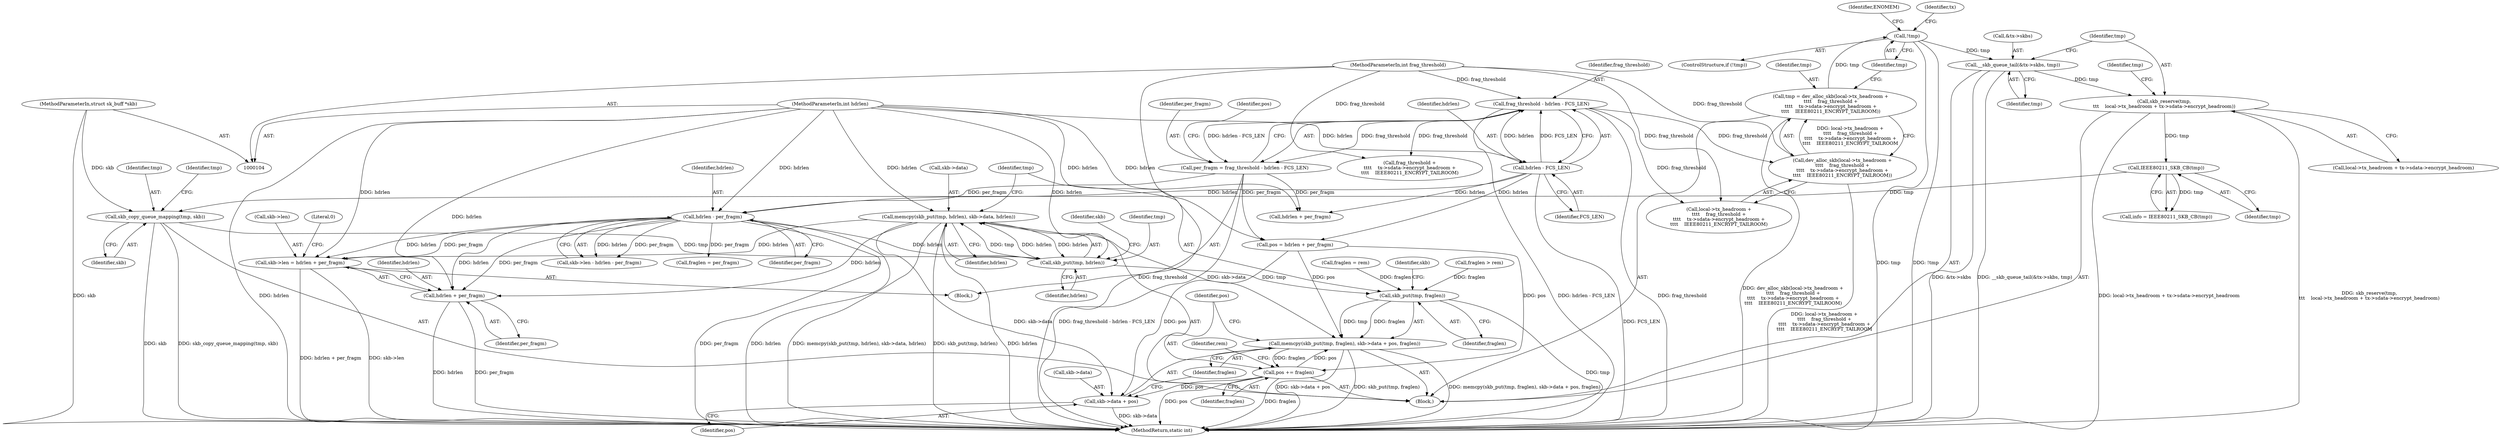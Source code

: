 digraph "1_linux_338f977f4eb441e69bb9a46eaa0ac715c931a67f@API" {
"1000253" [label="(Call,memcpy(skb_put(tmp, hdrlen), skb->data, hdrlen))"];
"1000254" [label="(Call,skb_put(tmp, hdrlen))"];
"1000236" [label="(Call,skb_copy_queue_mapping(tmp, skb))"];
"1000219" [label="(Call,IEEE80211_SKB_CB(tmp))"];
"1000195" [label="(Call,skb_reserve(tmp,\n\t\t\t    local->tx_headroom + tx->sdata->encrypt_headroom))"];
"1000189" [label="(Call,__skb_queue_tail(&tx->skbs, tmp))"];
"1000184" [label="(Call,!tmp)"];
"1000167" [label="(Call,tmp = dev_alloc_skb(local->tx_headroom +\n\t\t\t\t    frag_threshold +\n\t\t\t\t    tx->sdata->encrypt_headroom +\n\t\t\t\t    IEEE80211_ENCRYPT_TAILROOM))"];
"1000169" [label="(Call,dev_alloc_skb(local->tx_headroom +\n\t\t\t\t    frag_threshold +\n\t\t\t\t    tx->sdata->encrypt_headroom +\n\t\t\t\t    IEEE80211_ENCRYPT_TAILROOM))"];
"1000121" [label="(Call,frag_threshold - hdrlen - FCS_LEN)"];
"1000108" [label="(MethodParameterIn,int frag_threshold)"];
"1000123" [label="(Call,hdrlen - FCS_LEN)"];
"1000107" [label="(MethodParameterIn,int hdrlen)"];
"1000106" [label="(MethodParameterIn,struct sk_buff *skb)"];
"1000253" [label="(Call,memcpy(skb_put(tmp, hdrlen), skb->data, hdrlen))"];
"1000139" [label="(Call,hdrlen - per_fragm)"];
"1000119" [label="(Call,per_fragm = frag_threshold - hdrlen - FCS_LEN)"];
"1000261" [label="(Call,memcpy(skb_put(tmp, fraglen), skb->data + pos, fraglen))"];
"1000271" [label="(Call,pos += fraglen)"];
"1000265" [label="(Call,skb->data + pos)"];
"1000274" [label="(Call,skb->len = hdrlen + per_fragm)"];
"1000278" [label="(Call,hdrlen + per_fragm)"];
"1000262" [label="(Call,skb_put(tmp, fraglen))"];
"1000278" [label="(Call,hdrlen + per_fragm)"];
"1000139" [label="(Call,hdrlen - per_fragm)"];
"1000197" [label="(Call,local->tx_headroom + tx->sdata->encrypt_headroom)"];
"1000279" [label="(Identifier,hdrlen)"];
"1000188" [label="(Identifier,ENOMEM)"];
"1000196" [label="(Identifier,tmp)"];
"1000128" [label="(Identifier,pos)"];
"1000220" [label="(Identifier,tmp)"];
"1000258" [label="(Identifier,skb)"];
"1000122" [label="(Identifier,frag_threshold)"];
"1000267" [label="(Identifier,skb)"];
"1000151" [label="(Identifier,rem)"];
"1000257" [label="(Call,skb->data)"];
"1000273" [label="(Identifier,fraglen)"];
"1000256" [label="(Identifier,hdrlen)"];
"1000194" [label="(Identifier,tmp)"];
"1000167" [label="(Call,tmp = dev_alloc_skb(local->tx_headroom +\n\t\t\t\t    frag_threshold +\n\t\t\t\t    tx->sdata->encrypt_headroom +\n\t\t\t\t    IEEE80211_ENCRYPT_TAILROOM))"];
"1000270" [label="(Identifier,fraglen)"];
"1000141" [label="(Identifier,per_fragm)"];
"1000109" [label="(Block,)"];
"1000140" [label="(Identifier,hdrlen)"];
"1000189" [label="(Call,__skb_queue_tail(&tx->skbs, tmp))"];
"1000120" [label="(Identifier,per_fragm)"];
"1000190" [label="(Call,&tx->skbs)"];
"1000219" [label="(Call,IEEE80211_SKB_CB(tmp))"];
"1000184" [label="(Call,!tmp)"];
"1000161" [label="(Call,fraglen = rem)"];
"1000119" [label="(Call,per_fragm = frag_threshold - hdrlen - FCS_LEN)"];
"1000271" [label="(Call,pos += fraglen)"];
"1000108" [label="(MethodParameterIn,int frag_threshold)"];
"1000169" [label="(Call,dev_alloc_skb(local->tx_headroom +\n\t\t\t\t    frag_threshold +\n\t\t\t\t    tx->sdata->encrypt_headroom +\n\t\t\t\t    IEEE80211_ENCRYPT_TAILROOM))"];
"1000135" [label="(Call,skb->len - hdrlen - per_fragm)"];
"1000264" [label="(Identifier,fraglen)"];
"1000183" [label="(ControlStructure,if (!tmp))"];
"1000237" [label="(Identifier,tmp)"];
"1000217" [label="(Call,info = IEEE80211_SKB_CB(tmp))"];
"1000124" [label="(Identifier,hdrlen)"];
"1000129" [label="(Call,hdrlen + per_fragm)"];
"1000266" [label="(Call,skb->data)"];
"1000107" [label="(MethodParameterIn,int hdrlen)"];
"1000125" [label="(Identifier,FCS_LEN)"];
"1000127" [label="(Call,pos = hdrlen + per_fragm)"];
"1000265" [label="(Call,skb->data + pos)"];
"1000255" [label="(Identifier,tmp)"];
"1000168" [label="(Identifier,tmp)"];
"1000106" [label="(MethodParameterIn,struct sk_buff *skb)"];
"1000275" [label="(Call,skb->len)"];
"1000282" [label="(Literal,0)"];
"1000241" [label="(Identifier,tmp)"];
"1000269" [label="(Identifier,pos)"];
"1000253" [label="(Call,memcpy(skb_put(tmp, hdrlen), skb->data, hdrlen))"];
"1000195" [label="(Call,skb_reserve(tmp,\n\t\t\t    local->tx_headroom + tx->sdata->encrypt_headroom))"];
"1000238" [label="(Identifier,skb)"];
"1000154" [label="(Call,fraglen = per_fragm)"];
"1000272" [label="(Identifier,pos)"];
"1000263" [label="(Identifier,tmp)"];
"1000283" [label="(MethodReturn,static int)"];
"1000274" [label="(Call,skb->len = hdrlen + per_fragm)"];
"1000192" [label="(Identifier,tx)"];
"1000152" [label="(Block,)"];
"1000260" [label="(Identifier,hdrlen)"];
"1000261" [label="(Call,memcpy(skb_put(tmp, fraglen), skb->data + pos, fraglen))"];
"1000170" [label="(Call,local->tx_headroom +\n\t\t\t\t    frag_threshold +\n\t\t\t\t    tx->sdata->encrypt_headroom +\n\t\t\t\t    IEEE80211_ENCRYPT_TAILROOM)"];
"1000174" [label="(Call,frag_threshold +\n\t\t\t\t    tx->sdata->encrypt_headroom +\n\t\t\t\t    IEEE80211_ENCRYPT_TAILROOM)"];
"1000280" [label="(Identifier,per_fragm)"];
"1000158" [label="(Call,fraglen > rem)"];
"1000208" [label="(Identifier,tmp)"];
"1000262" [label="(Call,skb_put(tmp, fraglen))"];
"1000185" [label="(Identifier,tmp)"];
"1000236" [label="(Call,skb_copy_queue_mapping(tmp, skb))"];
"1000121" [label="(Call,frag_threshold - hdrlen - FCS_LEN)"];
"1000123" [label="(Call,hdrlen - FCS_LEN)"];
"1000254" [label="(Call,skb_put(tmp, hdrlen))"];
"1000253" -> "1000152"  [label="AST: "];
"1000253" -> "1000260"  [label="CFG: "];
"1000254" -> "1000253"  [label="AST: "];
"1000257" -> "1000253"  [label="AST: "];
"1000260" -> "1000253"  [label="AST: "];
"1000263" -> "1000253"  [label="CFG: "];
"1000253" -> "1000283"  [label="DDG: hdrlen"];
"1000253" -> "1000283"  [label="DDG: memcpy(skb_put(tmp, hdrlen), skb->data, hdrlen)"];
"1000253" -> "1000283"  [label="DDG: skb_put(tmp, hdrlen)"];
"1000254" -> "1000253"  [label="DDG: tmp"];
"1000254" -> "1000253"  [label="DDG: hdrlen"];
"1000253" -> "1000254"  [label="DDG: hdrlen"];
"1000107" -> "1000253"  [label="DDG: hdrlen"];
"1000253" -> "1000261"  [label="DDG: skb->data"];
"1000253" -> "1000265"  [label="DDG: skb->data"];
"1000253" -> "1000274"  [label="DDG: hdrlen"];
"1000253" -> "1000278"  [label="DDG: hdrlen"];
"1000254" -> "1000256"  [label="CFG: "];
"1000255" -> "1000254"  [label="AST: "];
"1000256" -> "1000254"  [label="AST: "];
"1000258" -> "1000254"  [label="CFG: "];
"1000236" -> "1000254"  [label="DDG: tmp"];
"1000139" -> "1000254"  [label="DDG: hdrlen"];
"1000107" -> "1000254"  [label="DDG: hdrlen"];
"1000254" -> "1000262"  [label="DDG: tmp"];
"1000236" -> "1000152"  [label="AST: "];
"1000236" -> "1000238"  [label="CFG: "];
"1000237" -> "1000236"  [label="AST: "];
"1000238" -> "1000236"  [label="AST: "];
"1000241" -> "1000236"  [label="CFG: "];
"1000236" -> "1000283"  [label="DDG: skb_copy_queue_mapping(tmp, skb)"];
"1000236" -> "1000283"  [label="DDG: skb"];
"1000219" -> "1000236"  [label="DDG: tmp"];
"1000106" -> "1000236"  [label="DDG: skb"];
"1000219" -> "1000217"  [label="AST: "];
"1000219" -> "1000220"  [label="CFG: "];
"1000220" -> "1000219"  [label="AST: "];
"1000217" -> "1000219"  [label="CFG: "];
"1000219" -> "1000217"  [label="DDG: tmp"];
"1000195" -> "1000219"  [label="DDG: tmp"];
"1000195" -> "1000152"  [label="AST: "];
"1000195" -> "1000197"  [label="CFG: "];
"1000196" -> "1000195"  [label="AST: "];
"1000197" -> "1000195"  [label="AST: "];
"1000208" -> "1000195"  [label="CFG: "];
"1000195" -> "1000283"  [label="DDG: skb_reserve(tmp,\n\t\t\t    local->tx_headroom + tx->sdata->encrypt_headroom)"];
"1000195" -> "1000283"  [label="DDG: local->tx_headroom + tx->sdata->encrypt_headroom"];
"1000189" -> "1000195"  [label="DDG: tmp"];
"1000189" -> "1000152"  [label="AST: "];
"1000189" -> "1000194"  [label="CFG: "];
"1000190" -> "1000189"  [label="AST: "];
"1000194" -> "1000189"  [label="AST: "];
"1000196" -> "1000189"  [label="CFG: "];
"1000189" -> "1000283"  [label="DDG: &tx->skbs"];
"1000189" -> "1000283"  [label="DDG: __skb_queue_tail(&tx->skbs, tmp)"];
"1000184" -> "1000189"  [label="DDG: tmp"];
"1000184" -> "1000183"  [label="AST: "];
"1000184" -> "1000185"  [label="CFG: "];
"1000185" -> "1000184"  [label="AST: "];
"1000188" -> "1000184"  [label="CFG: "];
"1000192" -> "1000184"  [label="CFG: "];
"1000184" -> "1000283"  [label="DDG: tmp"];
"1000184" -> "1000283"  [label="DDG: !tmp"];
"1000167" -> "1000184"  [label="DDG: tmp"];
"1000167" -> "1000152"  [label="AST: "];
"1000167" -> "1000169"  [label="CFG: "];
"1000168" -> "1000167"  [label="AST: "];
"1000169" -> "1000167"  [label="AST: "];
"1000185" -> "1000167"  [label="CFG: "];
"1000167" -> "1000283"  [label="DDG: dev_alloc_skb(local->tx_headroom +\n\t\t\t\t    frag_threshold +\n\t\t\t\t    tx->sdata->encrypt_headroom +\n\t\t\t\t    IEEE80211_ENCRYPT_TAILROOM)"];
"1000169" -> "1000167"  [label="DDG: local->tx_headroom +\n\t\t\t\t    frag_threshold +\n\t\t\t\t    tx->sdata->encrypt_headroom +\n\t\t\t\t    IEEE80211_ENCRYPT_TAILROOM"];
"1000169" -> "1000170"  [label="CFG: "];
"1000170" -> "1000169"  [label="AST: "];
"1000169" -> "1000283"  [label="DDG: local->tx_headroom +\n\t\t\t\t    frag_threshold +\n\t\t\t\t    tx->sdata->encrypt_headroom +\n\t\t\t\t    IEEE80211_ENCRYPT_TAILROOM"];
"1000121" -> "1000169"  [label="DDG: frag_threshold"];
"1000108" -> "1000169"  [label="DDG: frag_threshold"];
"1000121" -> "1000119"  [label="AST: "];
"1000121" -> "1000123"  [label="CFG: "];
"1000122" -> "1000121"  [label="AST: "];
"1000123" -> "1000121"  [label="AST: "];
"1000119" -> "1000121"  [label="CFG: "];
"1000121" -> "1000283"  [label="DDG: hdrlen - FCS_LEN"];
"1000121" -> "1000283"  [label="DDG: frag_threshold"];
"1000121" -> "1000119"  [label="DDG: frag_threshold"];
"1000121" -> "1000119"  [label="DDG: hdrlen - FCS_LEN"];
"1000108" -> "1000121"  [label="DDG: frag_threshold"];
"1000123" -> "1000121"  [label="DDG: hdrlen"];
"1000123" -> "1000121"  [label="DDG: FCS_LEN"];
"1000121" -> "1000170"  [label="DDG: frag_threshold"];
"1000121" -> "1000174"  [label="DDG: frag_threshold"];
"1000108" -> "1000104"  [label="AST: "];
"1000108" -> "1000283"  [label="DDG: frag_threshold"];
"1000108" -> "1000170"  [label="DDG: frag_threshold"];
"1000108" -> "1000174"  [label="DDG: frag_threshold"];
"1000123" -> "1000125"  [label="CFG: "];
"1000124" -> "1000123"  [label="AST: "];
"1000125" -> "1000123"  [label="AST: "];
"1000123" -> "1000283"  [label="DDG: FCS_LEN"];
"1000107" -> "1000123"  [label="DDG: hdrlen"];
"1000123" -> "1000127"  [label="DDG: hdrlen"];
"1000123" -> "1000129"  [label="DDG: hdrlen"];
"1000123" -> "1000139"  [label="DDG: hdrlen"];
"1000107" -> "1000104"  [label="AST: "];
"1000107" -> "1000283"  [label="DDG: hdrlen"];
"1000107" -> "1000127"  [label="DDG: hdrlen"];
"1000107" -> "1000129"  [label="DDG: hdrlen"];
"1000107" -> "1000139"  [label="DDG: hdrlen"];
"1000107" -> "1000274"  [label="DDG: hdrlen"];
"1000107" -> "1000278"  [label="DDG: hdrlen"];
"1000106" -> "1000104"  [label="AST: "];
"1000106" -> "1000283"  [label="DDG: skb"];
"1000139" -> "1000135"  [label="AST: "];
"1000139" -> "1000141"  [label="CFG: "];
"1000140" -> "1000139"  [label="AST: "];
"1000141" -> "1000139"  [label="AST: "];
"1000135" -> "1000139"  [label="CFG: "];
"1000139" -> "1000283"  [label="DDG: per_fragm"];
"1000139" -> "1000283"  [label="DDG: hdrlen"];
"1000139" -> "1000135"  [label="DDG: hdrlen"];
"1000139" -> "1000135"  [label="DDG: per_fragm"];
"1000119" -> "1000139"  [label="DDG: per_fragm"];
"1000139" -> "1000154"  [label="DDG: per_fragm"];
"1000139" -> "1000274"  [label="DDG: hdrlen"];
"1000139" -> "1000274"  [label="DDG: per_fragm"];
"1000139" -> "1000278"  [label="DDG: hdrlen"];
"1000139" -> "1000278"  [label="DDG: per_fragm"];
"1000119" -> "1000109"  [label="AST: "];
"1000120" -> "1000119"  [label="AST: "];
"1000128" -> "1000119"  [label="CFG: "];
"1000119" -> "1000283"  [label="DDG: frag_threshold - hdrlen - FCS_LEN"];
"1000119" -> "1000127"  [label="DDG: per_fragm"];
"1000119" -> "1000129"  [label="DDG: per_fragm"];
"1000261" -> "1000152"  [label="AST: "];
"1000261" -> "1000270"  [label="CFG: "];
"1000262" -> "1000261"  [label="AST: "];
"1000265" -> "1000261"  [label="AST: "];
"1000270" -> "1000261"  [label="AST: "];
"1000272" -> "1000261"  [label="CFG: "];
"1000261" -> "1000283"  [label="DDG: skb->data + pos"];
"1000261" -> "1000283"  [label="DDG: skb_put(tmp, fraglen)"];
"1000261" -> "1000283"  [label="DDG: memcpy(skb_put(tmp, fraglen), skb->data + pos, fraglen)"];
"1000262" -> "1000261"  [label="DDG: tmp"];
"1000262" -> "1000261"  [label="DDG: fraglen"];
"1000127" -> "1000261"  [label="DDG: pos"];
"1000271" -> "1000261"  [label="DDG: pos"];
"1000261" -> "1000271"  [label="DDG: fraglen"];
"1000271" -> "1000152"  [label="AST: "];
"1000271" -> "1000273"  [label="CFG: "];
"1000272" -> "1000271"  [label="AST: "];
"1000273" -> "1000271"  [label="AST: "];
"1000151" -> "1000271"  [label="CFG: "];
"1000271" -> "1000283"  [label="DDG: fraglen"];
"1000271" -> "1000283"  [label="DDG: pos"];
"1000271" -> "1000265"  [label="DDG: pos"];
"1000127" -> "1000271"  [label="DDG: pos"];
"1000265" -> "1000269"  [label="CFG: "];
"1000266" -> "1000265"  [label="AST: "];
"1000269" -> "1000265"  [label="AST: "];
"1000270" -> "1000265"  [label="CFG: "];
"1000265" -> "1000283"  [label="DDG: skb->data"];
"1000127" -> "1000265"  [label="DDG: pos"];
"1000274" -> "1000109"  [label="AST: "];
"1000274" -> "1000278"  [label="CFG: "];
"1000275" -> "1000274"  [label="AST: "];
"1000278" -> "1000274"  [label="AST: "];
"1000282" -> "1000274"  [label="CFG: "];
"1000274" -> "1000283"  [label="DDG: skb->len"];
"1000274" -> "1000283"  [label="DDG: hdrlen + per_fragm"];
"1000278" -> "1000280"  [label="CFG: "];
"1000279" -> "1000278"  [label="AST: "];
"1000280" -> "1000278"  [label="AST: "];
"1000278" -> "1000283"  [label="DDG: per_fragm"];
"1000278" -> "1000283"  [label="DDG: hdrlen"];
"1000262" -> "1000264"  [label="CFG: "];
"1000263" -> "1000262"  [label="AST: "];
"1000264" -> "1000262"  [label="AST: "];
"1000267" -> "1000262"  [label="CFG: "];
"1000262" -> "1000283"  [label="DDG: tmp"];
"1000158" -> "1000262"  [label="DDG: fraglen"];
"1000161" -> "1000262"  [label="DDG: fraglen"];
}
